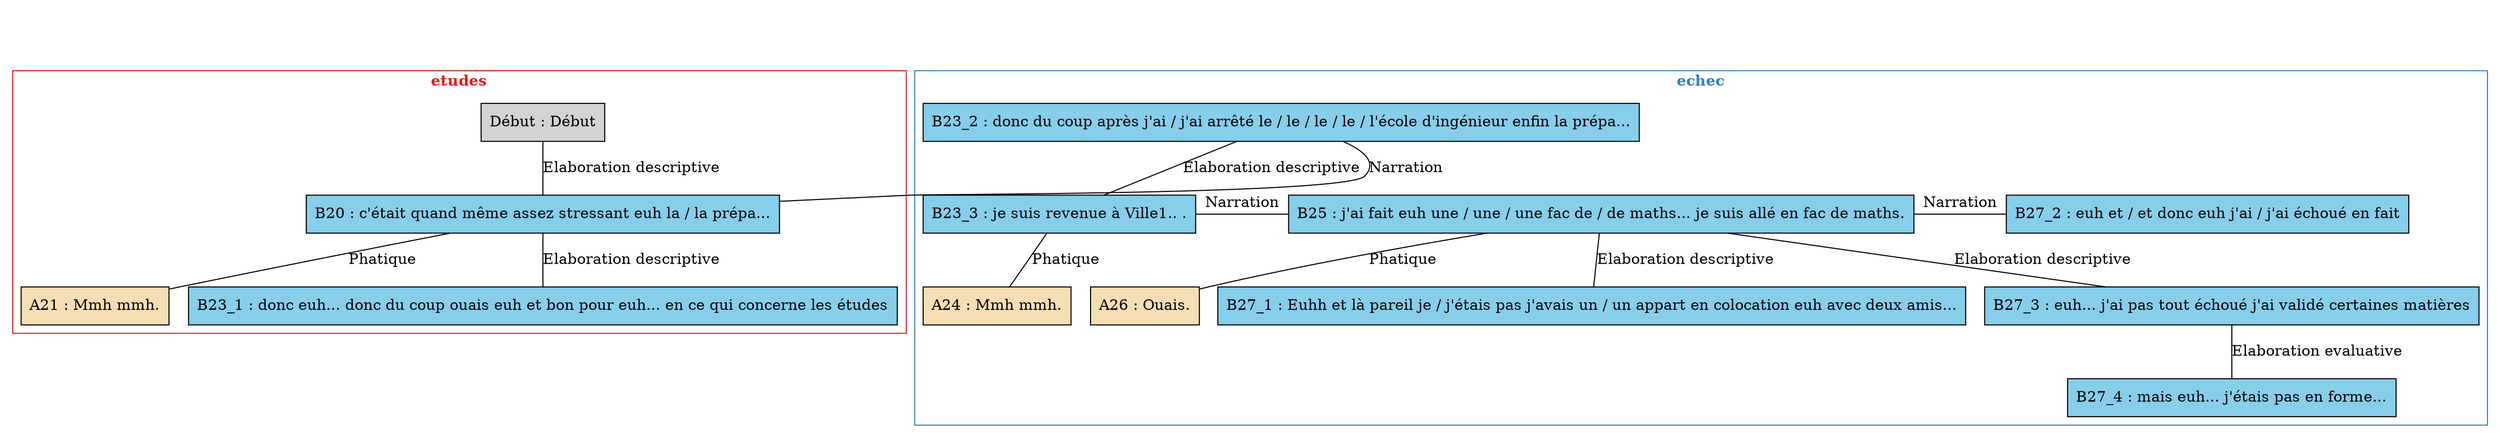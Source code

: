 digraph C02 {
	node [shape=box style=filled]
	newrank=true
	zero [style=invis]
	"Début" [label="Début : Début"]
	B20 [label="B20 : c'était quand même assez stressant euh la / la prépa..." fillcolor=skyblue]
	A21 [label="A21 : Mmh mmh." fillcolor=wheat]
	B23_1 [label="B23_1 : donc euh... donc du coup ouais euh et bon pour euh... en ce qui concerne les études" fillcolor=skyblue]
	B23_2 [label="B23_2 : donc du coup après j'ai / j'ai arrêté le / le / le / le / l'école d'ingénieur enfin la prépa..." fillcolor=skyblue]
	B23_3 [label="B23_3 : je suis revenue à Ville1.. ." fillcolor=skyblue]
	A24 [label="A24 : Mmh mmh." fillcolor=wheat]
	B25 [label="B25 : j'ai fait euh une / une / une fac de / de maths... je suis allé en fac de maths." fillcolor=skyblue]
	A26 [label="A26 : Ouais." fillcolor=wheat]
	B27_1 [label="B27_1 : Euhh et là pareil je / j'étais pas j'avais un / un appart en colocation euh avec deux amis..." fillcolor=skyblue]
	B27_2 [label="B27_2 : euh et / et donc euh j'ai / j'ai échoué en fait" fillcolor=skyblue]
	B27_3 [label="B27_3 : euh... j'ai pas tout échoué j'ai validé certaines matières" fillcolor=skyblue]
	B27_4 [label="B27_4 : mais euh... j'étais pas en forme..." fillcolor=skyblue]
	zero -> "Début" [label="" style=invis]
	"Début" -> B20 [label="Elaboration descriptive" dir=none weight=2]
	B20 -> A21 [label=Phatique dir=none weight=2]
	B20 -> B23_1 [label="Elaboration descriptive" dir=none weight=2]
	zero -> B23_2 [style=invis weight=1]
	B20 -> B23_2 [label=Narration constraint=false dir=none]
	B23_2 -> B23_3 [label="Elaboration descriptive" dir=none weight=2]
	B23_3 -> A24 [label=Phatique dir=none weight=2]
	B23_2 -> B25 [style=invis weight=1]
	B23_3 -> B25 [label=Narration constraint=false dir=none]
	B25 -> B27_1 [label="Elaboration descriptive" dir=none weight=2]
	B23_2 -> B27_2 [style=invis weight=1]
	B25 -> B27_2 [label=Narration constraint=false dir=none]
	B25 -> B27_3 [label="Elaboration descriptive" dir=none weight=2]
	B25 -> A26 [label=Phatique dir=none weight=2]
	B27_3 -> B27_4 [label="Elaboration evaluative" dir=none weight=2]
	subgraph cluster_1 {
		label=<<B>etudes</B>>
		colorscheme=set19
		color=1
		fontcolor=1
		"Début"
		B20
		A21
		B23_1
	}
	subgraph cluster_2 {
		label=<<B>echec</B>>
		colorscheme=set19
		color=2
		fontcolor=2
		B23_2
		B23_3
		A24
		B25
		A26
		B27_1
		B27_2
		B27_3
		B27_4
	}
}

